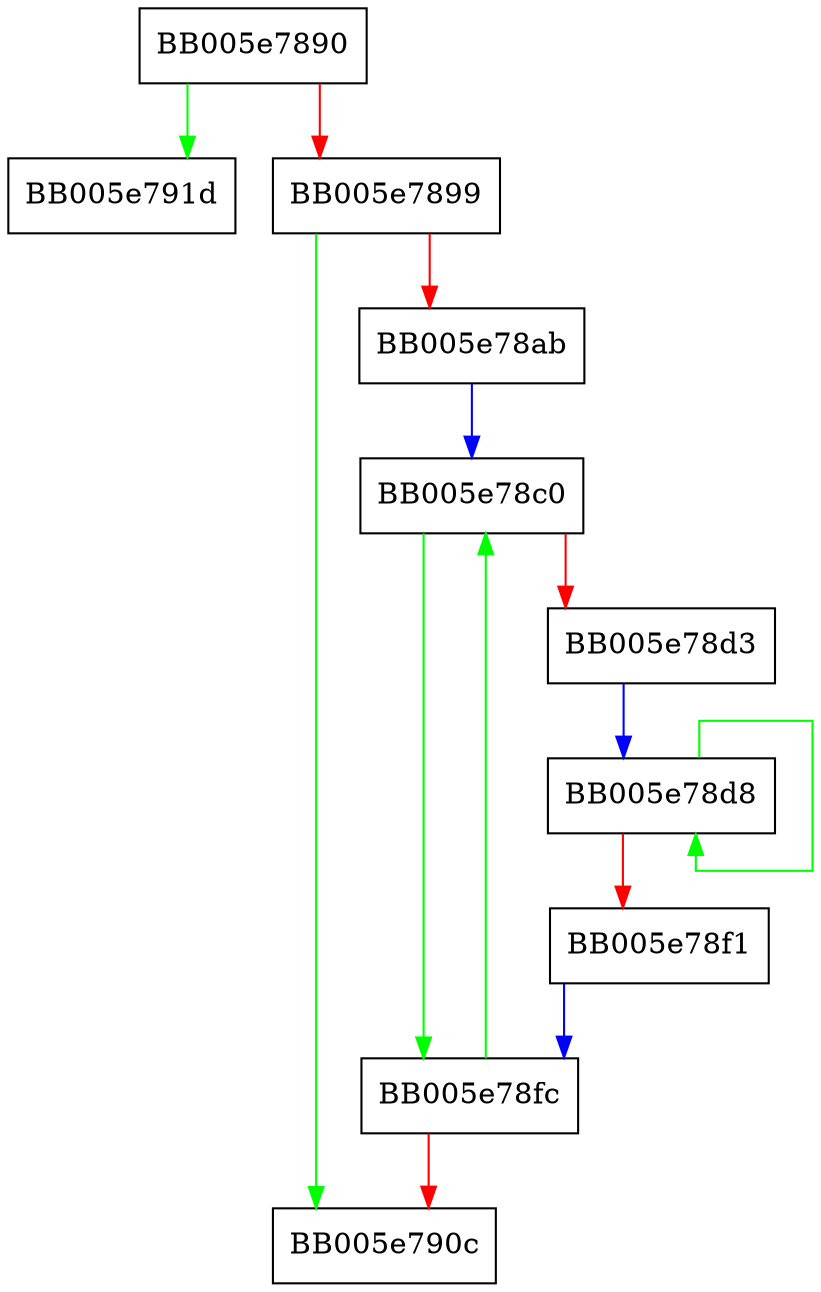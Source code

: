 digraph OPENSSL_LH_flush {
  node [shape="box"];
  graph [splines=ortho];
  BB005e7890 -> BB005e791d [color="green"];
  BB005e7890 -> BB005e7899 [color="red"];
  BB005e7899 -> BB005e790c [color="green"];
  BB005e7899 -> BB005e78ab [color="red"];
  BB005e78ab -> BB005e78c0 [color="blue"];
  BB005e78c0 -> BB005e78fc [color="green"];
  BB005e78c0 -> BB005e78d3 [color="red"];
  BB005e78d3 -> BB005e78d8 [color="blue"];
  BB005e78d8 -> BB005e78d8 [color="green"];
  BB005e78d8 -> BB005e78f1 [color="red"];
  BB005e78f1 -> BB005e78fc [color="blue"];
  BB005e78fc -> BB005e78c0 [color="green"];
  BB005e78fc -> BB005e790c [color="red"];
}